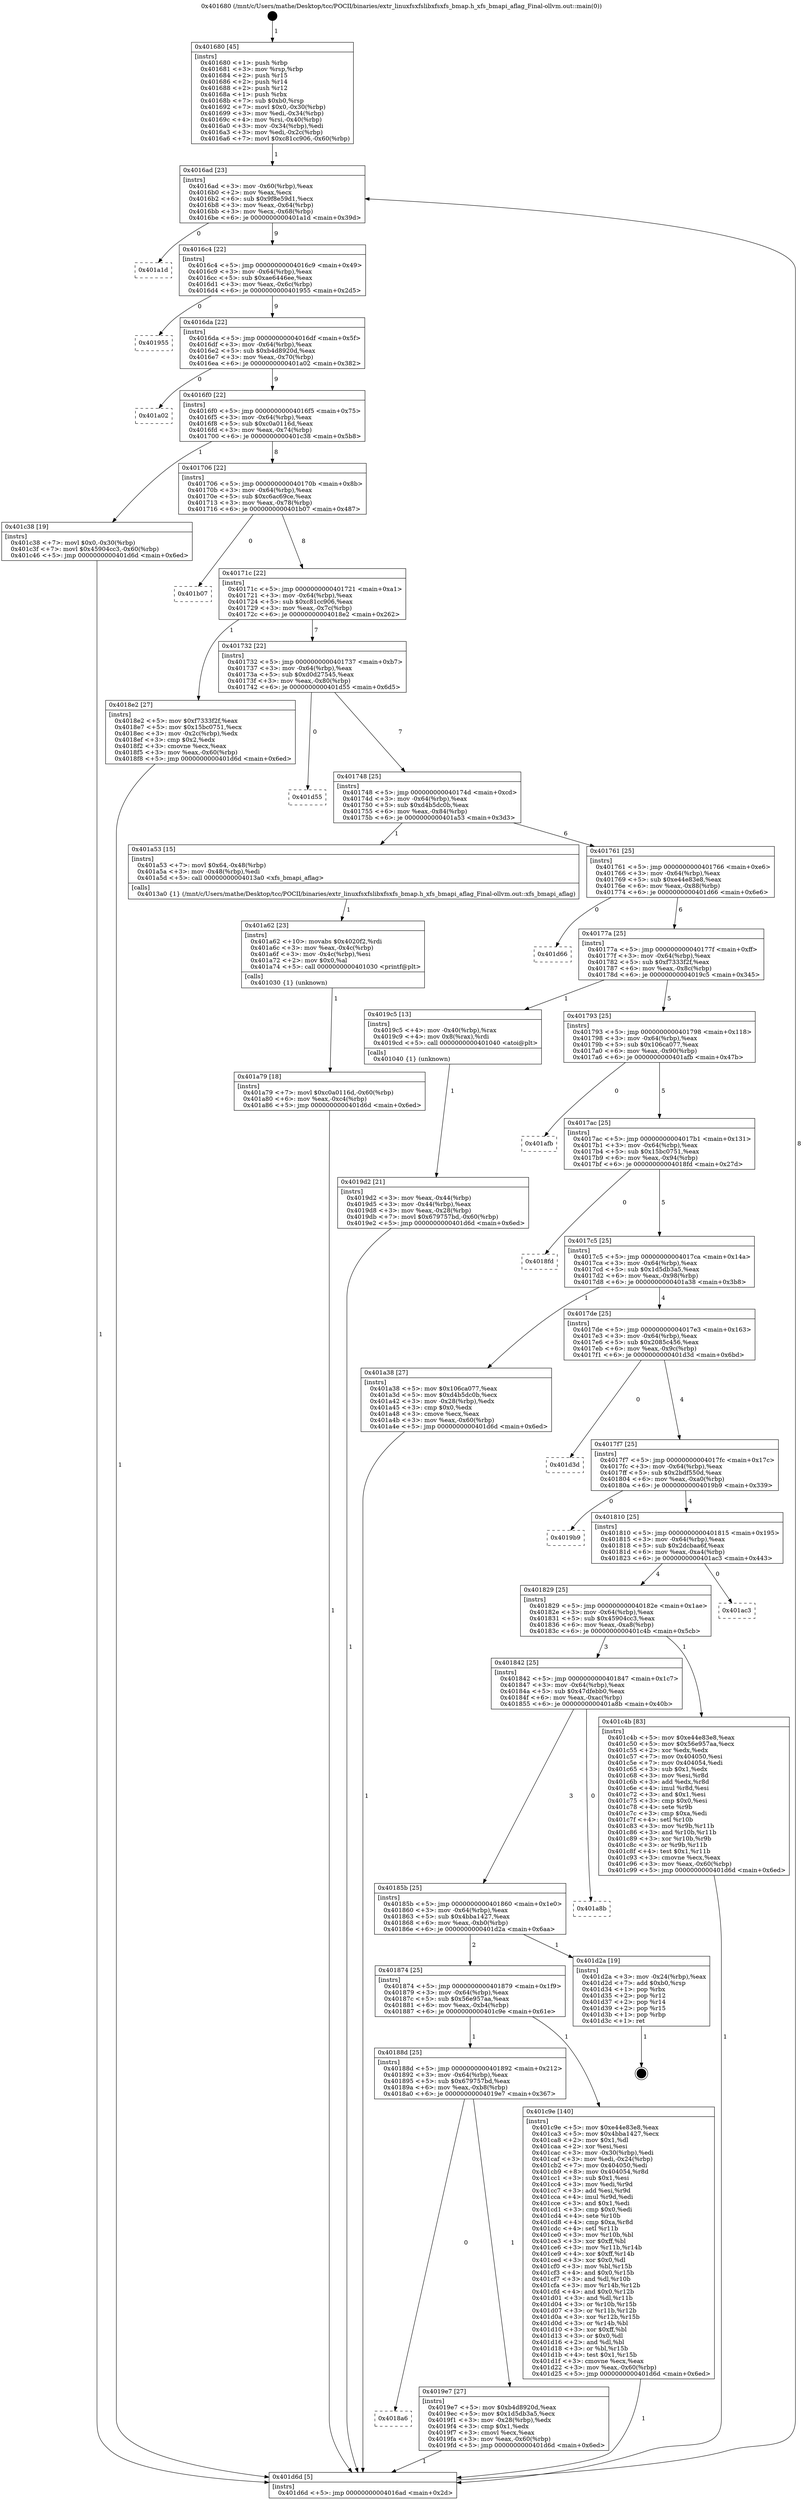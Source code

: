 digraph "0x401680" {
  label = "0x401680 (/mnt/c/Users/mathe/Desktop/tcc/POCII/binaries/extr_linuxfsxfslibxfsxfs_bmap.h_xfs_bmapi_aflag_Final-ollvm.out::main(0))"
  labelloc = "t"
  node[shape=record]

  Entry [label="",width=0.3,height=0.3,shape=circle,fillcolor=black,style=filled]
  "0x4016ad" [label="{
     0x4016ad [23]\l
     | [instrs]\l
     &nbsp;&nbsp;0x4016ad \<+3\>: mov -0x60(%rbp),%eax\l
     &nbsp;&nbsp;0x4016b0 \<+2\>: mov %eax,%ecx\l
     &nbsp;&nbsp;0x4016b2 \<+6\>: sub $0x9f8e59d1,%ecx\l
     &nbsp;&nbsp;0x4016b8 \<+3\>: mov %eax,-0x64(%rbp)\l
     &nbsp;&nbsp;0x4016bb \<+3\>: mov %ecx,-0x68(%rbp)\l
     &nbsp;&nbsp;0x4016be \<+6\>: je 0000000000401a1d \<main+0x39d\>\l
  }"]
  "0x401a1d" [label="{
     0x401a1d\l
  }", style=dashed]
  "0x4016c4" [label="{
     0x4016c4 [22]\l
     | [instrs]\l
     &nbsp;&nbsp;0x4016c4 \<+5\>: jmp 00000000004016c9 \<main+0x49\>\l
     &nbsp;&nbsp;0x4016c9 \<+3\>: mov -0x64(%rbp),%eax\l
     &nbsp;&nbsp;0x4016cc \<+5\>: sub $0xae6446ee,%eax\l
     &nbsp;&nbsp;0x4016d1 \<+3\>: mov %eax,-0x6c(%rbp)\l
     &nbsp;&nbsp;0x4016d4 \<+6\>: je 0000000000401955 \<main+0x2d5\>\l
  }"]
  Exit [label="",width=0.3,height=0.3,shape=circle,fillcolor=black,style=filled,peripheries=2]
  "0x401955" [label="{
     0x401955\l
  }", style=dashed]
  "0x4016da" [label="{
     0x4016da [22]\l
     | [instrs]\l
     &nbsp;&nbsp;0x4016da \<+5\>: jmp 00000000004016df \<main+0x5f\>\l
     &nbsp;&nbsp;0x4016df \<+3\>: mov -0x64(%rbp),%eax\l
     &nbsp;&nbsp;0x4016e2 \<+5\>: sub $0xb4d8920d,%eax\l
     &nbsp;&nbsp;0x4016e7 \<+3\>: mov %eax,-0x70(%rbp)\l
     &nbsp;&nbsp;0x4016ea \<+6\>: je 0000000000401a02 \<main+0x382\>\l
  }"]
  "0x401a79" [label="{
     0x401a79 [18]\l
     | [instrs]\l
     &nbsp;&nbsp;0x401a79 \<+7\>: movl $0xc0a0116d,-0x60(%rbp)\l
     &nbsp;&nbsp;0x401a80 \<+6\>: mov %eax,-0xc4(%rbp)\l
     &nbsp;&nbsp;0x401a86 \<+5\>: jmp 0000000000401d6d \<main+0x6ed\>\l
  }"]
  "0x401a02" [label="{
     0x401a02\l
  }", style=dashed]
  "0x4016f0" [label="{
     0x4016f0 [22]\l
     | [instrs]\l
     &nbsp;&nbsp;0x4016f0 \<+5\>: jmp 00000000004016f5 \<main+0x75\>\l
     &nbsp;&nbsp;0x4016f5 \<+3\>: mov -0x64(%rbp),%eax\l
     &nbsp;&nbsp;0x4016f8 \<+5\>: sub $0xc0a0116d,%eax\l
     &nbsp;&nbsp;0x4016fd \<+3\>: mov %eax,-0x74(%rbp)\l
     &nbsp;&nbsp;0x401700 \<+6\>: je 0000000000401c38 \<main+0x5b8\>\l
  }"]
  "0x401a62" [label="{
     0x401a62 [23]\l
     | [instrs]\l
     &nbsp;&nbsp;0x401a62 \<+10\>: movabs $0x4020f2,%rdi\l
     &nbsp;&nbsp;0x401a6c \<+3\>: mov %eax,-0x4c(%rbp)\l
     &nbsp;&nbsp;0x401a6f \<+3\>: mov -0x4c(%rbp),%esi\l
     &nbsp;&nbsp;0x401a72 \<+2\>: mov $0x0,%al\l
     &nbsp;&nbsp;0x401a74 \<+5\>: call 0000000000401030 \<printf@plt\>\l
     | [calls]\l
     &nbsp;&nbsp;0x401030 \{1\} (unknown)\l
  }"]
  "0x401c38" [label="{
     0x401c38 [19]\l
     | [instrs]\l
     &nbsp;&nbsp;0x401c38 \<+7\>: movl $0x0,-0x30(%rbp)\l
     &nbsp;&nbsp;0x401c3f \<+7\>: movl $0x45904cc3,-0x60(%rbp)\l
     &nbsp;&nbsp;0x401c46 \<+5\>: jmp 0000000000401d6d \<main+0x6ed\>\l
  }"]
  "0x401706" [label="{
     0x401706 [22]\l
     | [instrs]\l
     &nbsp;&nbsp;0x401706 \<+5\>: jmp 000000000040170b \<main+0x8b\>\l
     &nbsp;&nbsp;0x40170b \<+3\>: mov -0x64(%rbp),%eax\l
     &nbsp;&nbsp;0x40170e \<+5\>: sub $0xc6ac69ce,%eax\l
     &nbsp;&nbsp;0x401713 \<+3\>: mov %eax,-0x78(%rbp)\l
     &nbsp;&nbsp;0x401716 \<+6\>: je 0000000000401b07 \<main+0x487\>\l
  }"]
  "0x4018a6" [label="{
     0x4018a6\l
  }", style=dashed]
  "0x401b07" [label="{
     0x401b07\l
  }", style=dashed]
  "0x40171c" [label="{
     0x40171c [22]\l
     | [instrs]\l
     &nbsp;&nbsp;0x40171c \<+5\>: jmp 0000000000401721 \<main+0xa1\>\l
     &nbsp;&nbsp;0x401721 \<+3\>: mov -0x64(%rbp),%eax\l
     &nbsp;&nbsp;0x401724 \<+5\>: sub $0xc81cc906,%eax\l
     &nbsp;&nbsp;0x401729 \<+3\>: mov %eax,-0x7c(%rbp)\l
     &nbsp;&nbsp;0x40172c \<+6\>: je 00000000004018e2 \<main+0x262\>\l
  }"]
  "0x4019e7" [label="{
     0x4019e7 [27]\l
     | [instrs]\l
     &nbsp;&nbsp;0x4019e7 \<+5\>: mov $0xb4d8920d,%eax\l
     &nbsp;&nbsp;0x4019ec \<+5\>: mov $0x1d5db3a5,%ecx\l
     &nbsp;&nbsp;0x4019f1 \<+3\>: mov -0x28(%rbp),%edx\l
     &nbsp;&nbsp;0x4019f4 \<+3\>: cmp $0x1,%edx\l
     &nbsp;&nbsp;0x4019f7 \<+3\>: cmovl %ecx,%eax\l
     &nbsp;&nbsp;0x4019fa \<+3\>: mov %eax,-0x60(%rbp)\l
     &nbsp;&nbsp;0x4019fd \<+5\>: jmp 0000000000401d6d \<main+0x6ed\>\l
  }"]
  "0x4018e2" [label="{
     0x4018e2 [27]\l
     | [instrs]\l
     &nbsp;&nbsp;0x4018e2 \<+5\>: mov $0xf7333f2f,%eax\l
     &nbsp;&nbsp;0x4018e7 \<+5\>: mov $0x15bc0751,%ecx\l
     &nbsp;&nbsp;0x4018ec \<+3\>: mov -0x2c(%rbp),%edx\l
     &nbsp;&nbsp;0x4018ef \<+3\>: cmp $0x2,%edx\l
     &nbsp;&nbsp;0x4018f2 \<+3\>: cmovne %ecx,%eax\l
     &nbsp;&nbsp;0x4018f5 \<+3\>: mov %eax,-0x60(%rbp)\l
     &nbsp;&nbsp;0x4018f8 \<+5\>: jmp 0000000000401d6d \<main+0x6ed\>\l
  }"]
  "0x401732" [label="{
     0x401732 [22]\l
     | [instrs]\l
     &nbsp;&nbsp;0x401732 \<+5\>: jmp 0000000000401737 \<main+0xb7\>\l
     &nbsp;&nbsp;0x401737 \<+3\>: mov -0x64(%rbp),%eax\l
     &nbsp;&nbsp;0x40173a \<+5\>: sub $0xd0d27545,%eax\l
     &nbsp;&nbsp;0x40173f \<+3\>: mov %eax,-0x80(%rbp)\l
     &nbsp;&nbsp;0x401742 \<+6\>: je 0000000000401d55 \<main+0x6d5\>\l
  }"]
  "0x401d6d" [label="{
     0x401d6d [5]\l
     | [instrs]\l
     &nbsp;&nbsp;0x401d6d \<+5\>: jmp 00000000004016ad \<main+0x2d\>\l
  }"]
  "0x401680" [label="{
     0x401680 [45]\l
     | [instrs]\l
     &nbsp;&nbsp;0x401680 \<+1\>: push %rbp\l
     &nbsp;&nbsp;0x401681 \<+3\>: mov %rsp,%rbp\l
     &nbsp;&nbsp;0x401684 \<+2\>: push %r15\l
     &nbsp;&nbsp;0x401686 \<+2\>: push %r14\l
     &nbsp;&nbsp;0x401688 \<+2\>: push %r12\l
     &nbsp;&nbsp;0x40168a \<+1\>: push %rbx\l
     &nbsp;&nbsp;0x40168b \<+7\>: sub $0xb0,%rsp\l
     &nbsp;&nbsp;0x401692 \<+7\>: movl $0x0,-0x30(%rbp)\l
     &nbsp;&nbsp;0x401699 \<+3\>: mov %edi,-0x34(%rbp)\l
     &nbsp;&nbsp;0x40169c \<+4\>: mov %rsi,-0x40(%rbp)\l
     &nbsp;&nbsp;0x4016a0 \<+3\>: mov -0x34(%rbp),%edi\l
     &nbsp;&nbsp;0x4016a3 \<+3\>: mov %edi,-0x2c(%rbp)\l
     &nbsp;&nbsp;0x4016a6 \<+7\>: movl $0xc81cc906,-0x60(%rbp)\l
  }"]
  "0x40188d" [label="{
     0x40188d [25]\l
     | [instrs]\l
     &nbsp;&nbsp;0x40188d \<+5\>: jmp 0000000000401892 \<main+0x212\>\l
     &nbsp;&nbsp;0x401892 \<+3\>: mov -0x64(%rbp),%eax\l
     &nbsp;&nbsp;0x401895 \<+5\>: sub $0x679757bd,%eax\l
     &nbsp;&nbsp;0x40189a \<+6\>: mov %eax,-0xb8(%rbp)\l
     &nbsp;&nbsp;0x4018a0 \<+6\>: je 00000000004019e7 \<main+0x367\>\l
  }"]
  "0x401d55" [label="{
     0x401d55\l
  }", style=dashed]
  "0x401748" [label="{
     0x401748 [25]\l
     | [instrs]\l
     &nbsp;&nbsp;0x401748 \<+5\>: jmp 000000000040174d \<main+0xcd\>\l
     &nbsp;&nbsp;0x40174d \<+3\>: mov -0x64(%rbp),%eax\l
     &nbsp;&nbsp;0x401750 \<+5\>: sub $0xd4b5dc0b,%eax\l
     &nbsp;&nbsp;0x401755 \<+6\>: mov %eax,-0x84(%rbp)\l
     &nbsp;&nbsp;0x40175b \<+6\>: je 0000000000401a53 \<main+0x3d3\>\l
  }"]
  "0x401c9e" [label="{
     0x401c9e [140]\l
     | [instrs]\l
     &nbsp;&nbsp;0x401c9e \<+5\>: mov $0xe44e83e8,%eax\l
     &nbsp;&nbsp;0x401ca3 \<+5\>: mov $0x4bba1427,%ecx\l
     &nbsp;&nbsp;0x401ca8 \<+2\>: mov $0x1,%dl\l
     &nbsp;&nbsp;0x401caa \<+2\>: xor %esi,%esi\l
     &nbsp;&nbsp;0x401cac \<+3\>: mov -0x30(%rbp),%edi\l
     &nbsp;&nbsp;0x401caf \<+3\>: mov %edi,-0x24(%rbp)\l
     &nbsp;&nbsp;0x401cb2 \<+7\>: mov 0x404050,%edi\l
     &nbsp;&nbsp;0x401cb9 \<+8\>: mov 0x404054,%r8d\l
     &nbsp;&nbsp;0x401cc1 \<+3\>: sub $0x1,%esi\l
     &nbsp;&nbsp;0x401cc4 \<+3\>: mov %edi,%r9d\l
     &nbsp;&nbsp;0x401cc7 \<+3\>: add %esi,%r9d\l
     &nbsp;&nbsp;0x401cca \<+4\>: imul %r9d,%edi\l
     &nbsp;&nbsp;0x401cce \<+3\>: and $0x1,%edi\l
     &nbsp;&nbsp;0x401cd1 \<+3\>: cmp $0x0,%edi\l
     &nbsp;&nbsp;0x401cd4 \<+4\>: sete %r10b\l
     &nbsp;&nbsp;0x401cd8 \<+4\>: cmp $0xa,%r8d\l
     &nbsp;&nbsp;0x401cdc \<+4\>: setl %r11b\l
     &nbsp;&nbsp;0x401ce0 \<+3\>: mov %r10b,%bl\l
     &nbsp;&nbsp;0x401ce3 \<+3\>: xor $0xff,%bl\l
     &nbsp;&nbsp;0x401ce6 \<+3\>: mov %r11b,%r14b\l
     &nbsp;&nbsp;0x401ce9 \<+4\>: xor $0xff,%r14b\l
     &nbsp;&nbsp;0x401ced \<+3\>: xor $0x0,%dl\l
     &nbsp;&nbsp;0x401cf0 \<+3\>: mov %bl,%r15b\l
     &nbsp;&nbsp;0x401cf3 \<+4\>: and $0x0,%r15b\l
     &nbsp;&nbsp;0x401cf7 \<+3\>: and %dl,%r10b\l
     &nbsp;&nbsp;0x401cfa \<+3\>: mov %r14b,%r12b\l
     &nbsp;&nbsp;0x401cfd \<+4\>: and $0x0,%r12b\l
     &nbsp;&nbsp;0x401d01 \<+3\>: and %dl,%r11b\l
     &nbsp;&nbsp;0x401d04 \<+3\>: or %r10b,%r15b\l
     &nbsp;&nbsp;0x401d07 \<+3\>: or %r11b,%r12b\l
     &nbsp;&nbsp;0x401d0a \<+3\>: xor %r12b,%r15b\l
     &nbsp;&nbsp;0x401d0d \<+3\>: or %r14b,%bl\l
     &nbsp;&nbsp;0x401d10 \<+3\>: xor $0xff,%bl\l
     &nbsp;&nbsp;0x401d13 \<+3\>: or $0x0,%dl\l
     &nbsp;&nbsp;0x401d16 \<+2\>: and %dl,%bl\l
     &nbsp;&nbsp;0x401d18 \<+3\>: or %bl,%r15b\l
     &nbsp;&nbsp;0x401d1b \<+4\>: test $0x1,%r15b\l
     &nbsp;&nbsp;0x401d1f \<+3\>: cmovne %ecx,%eax\l
     &nbsp;&nbsp;0x401d22 \<+3\>: mov %eax,-0x60(%rbp)\l
     &nbsp;&nbsp;0x401d25 \<+5\>: jmp 0000000000401d6d \<main+0x6ed\>\l
  }"]
  "0x401a53" [label="{
     0x401a53 [15]\l
     | [instrs]\l
     &nbsp;&nbsp;0x401a53 \<+7\>: movl $0x64,-0x48(%rbp)\l
     &nbsp;&nbsp;0x401a5a \<+3\>: mov -0x48(%rbp),%edi\l
     &nbsp;&nbsp;0x401a5d \<+5\>: call 00000000004013a0 \<xfs_bmapi_aflag\>\l
     | [calls]\l
     &nbsp;&nbsp;0x4013a0 \{1\} (/mnt/c/Users/mathe/Desktop/tcc/POCII/binaries/extr_linuxfsxfslibxfsxfs_bmap.h_xfs_bmapi_aflag_Final-ollvm.out::xfs_bmapi_aflag)\l
  }"]
  "0x401761" [label="{
     0x401761 [25]\l
     | [instrs]\l
     &nbsp;&nbsp;0x401761 \<+5\>: jmp 0000000000401766 \<main+0xe6\>\l
     &nbsp;&nbsp;0x401766 \<+3\>: mov -0x64(%rbp),%eax\l
     &nbsp;&nbsp;0x401769 \<+5\>: sub $0xe44e83e8,%eax\l
     &nbsp;&nbsp;0x40176e \<+6\>: mov %eax,-0x88(%rbp)\l
     &nbsp;&nbsp;0x401774 \<+6\>: je 0000000000401d66 \<main+0x6e6\>\l
  }"]
  "0x401874" [label="{
     0x401874 [25]\l
     | [instrs]\l
     &nbsp;&nbsp;0x401874 \<+5\>: jmp 0000000000401879 \<main+0x1f9\>\l
     &nbsp;&nbsp;0x401879 \<+3\>: mov -0x64(%rbp),%eax\l
     &nbsp;&nbsp;0x40187c \<+5\>: sub $0x56e957aa,%eax\l
     &nbsp;&nbsp;0x401881 \<+6\>: mov %eax,-0xb4(%rbp)\l
     &nbsp;&nbsp;0x401887 \<+6\>: je 0000000000401c9e \<main+0x61e\>\l
  }"]
  "0x401d66" [label="{
     0x401d66\l
  }", style=dashed]
  "0x40177a" [label="{
     0x40177a [25]\l
     | [instrs]\l
     &nbsp;&nbsp;0x40177a \<+5\>: jmp 000000000040177f \<main+0xff\>\l
     &nbsp;&nbsp;0x40177f \<+3\>: mov -0x64(%rbp),%eax\l
     &nbsp;&nbsp;0x401782 \<+5\>: sub $0xf7333f2f,%eax\l
     &nbsp;&nbsp;0x401787 \<+6\>: mov %eax,-0x8c(%rbp)\l
     &nbsp;&nbsp;0x40178d \<+6\>: je 00000000004019c5 \<main+0x345\>\l
  }"]
  "0x401d2a" [label="{
     0x401d2a [19]\l
     | [instrs]\l
     &nbsp;&nbsp;0x401d2a \<+3\>: mov -0x24(%rbp),%eax\l
     &nbsp;&nbsp;0x401d2d \<+7\>: add $0xb0,%rsp\l
     &nbsp;&nbsp;0x401d34 \<+1\>: pop %rbx\l
     &nbsp;&nbsp;0x401d35 \<+2\>: pop %r12\l
     &nbsp;&nbsp;0x401d37 \<+2\>: pop %r14\l
     &nbsp;&nbsp;0x401d39 \<+2\>: pop %r15\l
     &nbsp;&nbsp;0x401d3b \<+1\>: pop %rbp\l
     &nbsp;&nbsp;0x401d3c \<+1\>: ret\l
  }"]
  "0x4019c5" [label="{
     0x4019c5 [13]\l
     | [instrs]\l
     &nbsp;&nbsp;0x4019c5 \<+4\>: mov -0x40(%rbp),%rax\l
     &nbsp;&nbsp;0x4019c9 \<+4\>: mov 0x8(%rax),%rdi\l
     &nbsp;&nbsp;0x4019cd \<+5\>: call 0000000000401040 \<atoi@plt\>\l
     | [calls]\l
     &nbsp;&nbsp;0x401040 \{1\} (unknown)\l
  }"]
  "0x401793" [label="{
     0x401793 [25]\l
     | [instrs]\l
     &nbsp;&nbsp;0x401793 \<+5\>: jmp 0000000000401798 \<main+0x118\>\l
     &nbsp;&nbsp;0x401798 \<+3\>: mov -0x64(%rbp),%eax\l
     &nbsp;&nbsp;0x40179b \<+5\>: sub $0x106ca077,%eax\l
     &nbsp;&nbsp;0x4017a0 \<+6\>: mov %eax,-0x90(%rbp)\l
     &nbsp;&nbsp;0x4017a6 \<+6\>: je 0000000000401afb \<main+0x47b\>\l
  }"]
  "0x4019d2" [label="{
     0x4019d2 [21]\l
     | [instrs]\l
     &nbsp;&nbsp;0x4019d2 \<+3\>: mov %eax,-0x44(%rbp)\l
     &nbsp;&nbsp;0x4019d5 \<+3\>: mov -0x44(%rbp),%eax\l
     &nbsp;&nbsp;0x4019d8 \<+3\>: mov %eax,-0x28(%rbp)\l
     &nbsp;&nbsp;0x4019db \<+7\>: movl $0x679757bd,-0x60(%rbp)\l
     &nbsp;&nbsp;0x4019e2 \<+5\>: jmp 0000000000401d6d \<main+0x6ed\>\l
  }"]
  "0x40185b" [label="{
     0x40185b [25]\l
     | [instrs]\l
     &nbsp;&nbsp;0x40185b \<+5\>: jmp 0000000000401860 \<main+0x1e0\>\l
     &nbsp;&nbsp;0x401860 \<+3\>: mov -0x64(%rbp),%eax\l
     &nbsp;&nbsp;0x401863 \<+5\>: sub $0x4bba1427,%eax\l
     &nbsp;&nbsp;0x401868 \<+6\>: mov %eax,-0xb0(%rbp)\l
     &nbsp;&nbsp;0x40186e \<+6\>: je 0000000000401d2a \<main+0x6aa\>\l
  }"]
  "0x401afb" [label="{
     0x401afb\l
  }", style=dashed]
  "0x4017ac" [label="{
     0x4017ac [25]\l
     | [instrs]\l
     &nbsp;&nbsp;0x4017ac \<+5\>: jmp 00000000004017b1 \<main+0x131\>\l
     &nbsp;&nbsp;0x4017b1 \<+3\>: mov -0x64(%rbp),%eax\l
     &nbsp;&nbsp;0x4017b4 \<+5\>: sub $0x15bc0751,%eax\l
     &nbsp;&nbsp;0x4017b9 \<+6\>: mov %eax,-0x94(%rbp)\l
     &nbsp;&nbsp;0x4017bf \<+6\>: je 00000000004018fd \<main+0x27d\>\l
  }"]
  "0x401a8b" [label="{
     0x401a8b\l
  }", style=dashed]
  "0x4018fd" [label="{
     0x4018fd\l
  }", style=dashed]
  "0x4017c5" [label="{
     0x4017c5 [25]\l
     | [instrs]\l
     &nbsp;&nbsp;0x4017c5 \<+5\>: jmp 00000000004017ca \<main+0x14a\>\l
     &nbsp;&nbsp;0x4017ca \<+3\>: mov -0x64(%rbp),%eax\l
     &nbsp;&nbsp;0x4017cd \<+5\>: sub $0x1d5db3a5,%eax\l
     &nbsp;&nbsp;0x4017d2 \<+6\>: mov %eax,-0x98(%rbp)\l
     &nbsp;&nbsp;0x4017d8 \<+6\>: je 0000000000401a38 \<main+0x3b8\>\l
  }"]
  "0x401842" [label="{
     0x401842 [25]\l
     | [instrs]\l
     &nbsp;&nbsp;0x401842 \<+5\>: jmp 0000000000401847 \<main+0x1c7\>\l
     &nbsp;&nbsp;0x401847 \<+3\>: mov -0x64(%rbp),%eax\l
     &nbsp;&nbsp;0x40184a \<+5\>: sub $0x47dfebb0,%eax\l
     &nbsp;&nbsp;0x40184f \<+6\>: mov %eax,-0xac(%rbp)\l
     &nbsp;&nbsp;0x401855 \<+6\>: je 0000000000401a8b \<main+0x40b\>\l
  }"]
  "0x401a38" [label="{
     0x401a38 [27]\l
     | [instrs]\l
     &nbsp;&nbsp;0x401a38 \<+5\>: mov $0x106ca077,%eax\l
     &nbsp;&nbsp;0x401a3d \<+5\>: mov $0xd4b5dc0b,%ecx\l
     &nbsp;&nbsp;0x401a42 \<+3\>: mov -0x28(%rbp),%edx\l
     &nbsp;&nbsp;0x401a45 \<+3\>: cmp $0x0,%edx\l
     &nbsp;&nbsp;0x401a48 \<+3\>: cmove %ecx,%eax\l
     &nbsp;&nbsp;0x401a4b \<+3\>: mov %eax,-0x60(%rbp)\l
     &nbsp;&nbsp;0x401a4e \<+5\>: jmp 0000000000401d6d \<main+0x6ed\>\l
  }"]
  "0x4017de" [label="{
     0x4017de [25]\l
     | [instrs]\l
     &nbsp;&nbsp;0x4017de \<+5\>: jmp 00000000004017e3 \<main+0x163\>\l
     &nbsp;&nbsp;0x4017e3 \<+3\>: mov -0x64(%rbp),%eax\l
     &nbsp;&nbsp;0x4017e6 \<+5\>: sub $0x2085c456,%eax\l
     &nbsp;&nbsp;0x4017eb \<+6\>: mov %eax,-0x9c(%rbp)\l
     &nbsp;&nbsp;0x4017f1 \<+6\>: je 0000000000401d3d \<main+0x6bd\>\l
  }"]
  "0x401c4b" [label="{
     0x401c4b [83]\l
     | [instrs]\l
     &nbsp;&nbsp;0x401c4b \<+5\>: mov $0xe44e83e8,%eax\l
     &nbsp;&nbsp;0x401c50 \<+5\>: mov $0x56e957aa,%ecx\l
     &nbsp;&nbsp;0x401c55 \<+2\>: xor %edx,%edx\l
     &nbsp;&nbsp;0x401c57 \<+7\>: mov 0x404050,%esi\l
     &nbsp;&nbsp;0x401c5e \<+7\>: mov 0x404054,%edi\l
     &nbsp;&nbsp;0x401c65 \<+3\>: sub $0x1,%edx\l
     &nbsp;&nbsp;0x401c68 \<+3\>: mov %esi,%r8d\l
     &nbsp;&nbsp;0x401c6b \<+3\>: add %edx,%r8d\l
     &nbsp;&nbsp;0x401c6e \<+4\>: imul %r8d,%esi\l
     &nbsp;&nbsp;0x401c72 \<+3\>: and $0x1,%esi\l
     &nbsp;&nbsp;0x401c75 \<+3\>: cmp $0x0,%esi\l
     &nbsp;&nbsp;0x401c78 \<+4\>: sete %r9b\l
     &nbsp;&nbsp;0x401c7c \<+3\>: cmp $0xa,%edi\l
     &nbsp;&nbsp;0x401c7f \<+4\>: setl %r10b\l
     &nbsp;&nbsp;0x401c83 \<+3\>: mov %r9b,%r11b\l
     &nbsp;&nbsp;0x401c86 \<+3\>: and %r10b,%r11b\l
     &nbsp;&nbsp;0x401c89 \<+3\>: xor %r10b,%r9b\l
     &nbsp;&nbsp;0x401c8c \<+3\>: or %r9b,%r11b\l
     &nbsp;&nbsp;0x401c8f \<+4\>: test $0x1,%r11b\l
     &nbsp;&nbsp;0x401c93 \<+3\>: cmovne %ecx,%eax\l
     &nbsp;&nbsp;0x401c96 \<+3\>: mov %eax,-0x60(%rbp)\l
     &nbsp;&nbsp;0x401c99 \<+5\>: jmp 0000000000401d6d \<main+0x6ed\>\l
  }"]
  "0x401d3d" [label="{
     0x401d3d\l
  }", style=dashed]
  "0x4017f7" [label="{
     0x4017f7 [25]\l
     | [instrs]\l
     &nbsp;&nbsp;0x4017f7 \<+5\>: jmp 00000000004017fc \<main+0x17c\>\l
     &nbsp;&nbsp;0x4017fc \<+3\>: mov -0x64(%rbp),%eax\l
     &nbsp;&nbsp;0x4017ff \<+5\>: sub $0x2bdf550d,%eax\l
     &nbsp;&nbsp;0x401804 \<+6\>: mov %eax,-0xa0(%rbp)\l
     &nbsp;&nbsp;0x40180a \<+6\>: je 00000000004019b9 \<main+0x339\>\l
  }"]
  "0x401829" [label="{
     0x401829 [25]\l
     | [instrs]\l
     &nbsp;&nbsp;0x401829 \<+5\>: jmp 000000000040182e \<main+0x1ae\>\l
     &nbsp;&nbsp;0x40182e \<+3\>: mov -0x64(%rbp),%eax\l
     &nbsp;&nbsp;0x401831 \<+5\>: sub $0x45904cc3,%eax\l
     &nbsp;&nbsp;0x401836 \<+6\>: mov %eax,-0xa8(%rbp)\l
     &nbsp;&nbsp;0x40183c \<+6\>: je 0000000000401c4b \<main+0x5cb\>\l
  }"]
  "0x4019b9" [label="{
     0x4019b9\l
  }", style=dashed]
  "0x401810" [label="{
     0x401810 [25]\l
     | [instrs]\l
     &nbsp;&nbsp;0x401810 \<+5\>: jmp 0000000000401815 \<main+0x195\>\l
     &nbsp;&nbsp;0x401815 \<+3\>: mov -0x64(%rbp),%eax\l
     &nbsp;&nbsp;0x401818 \<+5\>: sub $0x2dcbaa6f,%eax\l
     &nbsp;&nbsp;0x40181d \<+6\>: mov %eax,-0xa4(%rbp)\l
     &nbsp;&nbsp;0x401823 \<+6\>: je 0000000000401ac3 \<main+0x443\>\l
  }"]
  "0x401ac3" [label="{
     0x401ac3\l
  }", style=dashed]
  Entry -> "0x401680" [label=" 1"]
  "0x4016ad" -> "0x401a1d" [label=" 0"]
  "0x4016ad" -> "0x4016c4" [label=" 9"]
  "0x401d2a" -> Exit [label=" 1"]
  "0x4016c4" -> "0x401955" [label=" 0"]
  "0x4016c4" -> "0x4016da" [label=" 9"]
  "0x401c9e" -> "0x401d6d" [label=" 1"]
  "0x4016da" -> "0x401a02" [label=" 0"]
  "0x4016da" -> "0x4016f0" [label=" 9"]
  "0x401c4b" -> "0x401d6d" [label=" 1"]
  "0x4016f0" -> "0x401c38" [label=" 1"]
  "0x4016f0" -> "0x401706" [label=" 8"]
  "0x401c38" -> "0x401d6d" [label=" 1"]
  "0x401706" -> "0x401b07" [label=" 0"]
  "0x401706" -> "0x40171c" [label=" 8"]
  "0x401a79" -> "0x401d6d" [label=" 1"]
  "0x40171c" -> "0x4018e2" [label=" 1"]
  "0x40171c" -> "0x401732" [label=" 7"]
  "0x4018e2" -> "0x401d6d" [label=" 1"]
  "0x401680" -> "0x4016ad" [label=" 1"]
  "0x401d6d" -> "0x4016ad" [label=" 8"]
  "0x401a62" -> "0x401a79" [label=" 1"]
  "0x401732" -> "0x401d55" [label=" 0"]
  "0x401732" -> "0x401748" [label=" 7"]
  "0x401a38" -> "0x401d6d" [label=" 1"]
  "0x401748" -> "0x401a53" [label=" 1"]
  "0x401748" -> "0x401761" [label=" 6"]
  "0x4019e7" -> "0x401d6d" [label=" 1"]
  "0x401761" -> "0x401d66" [label=" 0"]
  "0x401761" -> "0x40177a" [label=" 6"]
  "0x40188d" -> "0x4019e7" [label=" 1"]
  "0x40177a" -> "0x4019c5" [label=" 1"]
  "0x40177a" -> "0x401793" [label=" 5"]
  "0x4019c5" -> "0x4019d2" [label=" 1"]
  "0x4019d2" -> "0x401d6d" [label=" 1"]
  "0x401a53" -> "0x401a62" [label=" 1"]
  "0x401793" -> "0x401afb" [label=" 0"]
  "0x401793" -> "0x4017ac" [label=" 5"]
  "0x401874" -> "0x401c9e" [label=" 1"]
  "0x4017ac" -> "0x4018fd" [label=" 0"]
  "0x4017ac" -> "0x4017c5" [label=" 5"]
  "0x40188d" -> "0x4018a6" [label=" 0"]
  "0x4017c5" -> "0x401a38" [label=" 1"]
  "0x4017c5" -> "0x4017de" [label=" 4"]
  "0x40185b" -> "0x401d2a" [label=" 1"]
  "0x4017de" -> "0x401d3d" [label=" 0"]
  "0x4017de" -> "0x4017f7" [label=" 4"]
  "0x401874" -> "0x40188d" [label=" 1"]
  "0x4017f7" -> "0x4019b9" [label=" 0"]
  "0x4017f7" -> "0x401810" [label=" 4"]
  "0x401842" -> "0x401a8b" [label=" 0"]
  "0x401810" -> "0x401ac3" [label=" 0"]
  "0x401810" -> "0x401829" [label=" 4"]
  "0x401842" -> "0x40185b" [label=" 3"]
  "0x401829" -> "0x401c4b" [label=" 1"]
  "0x401829" -> "0x401842" [label=" 3"]
  "0x40185b" -> "0x401874" [label=" 2"]
}
